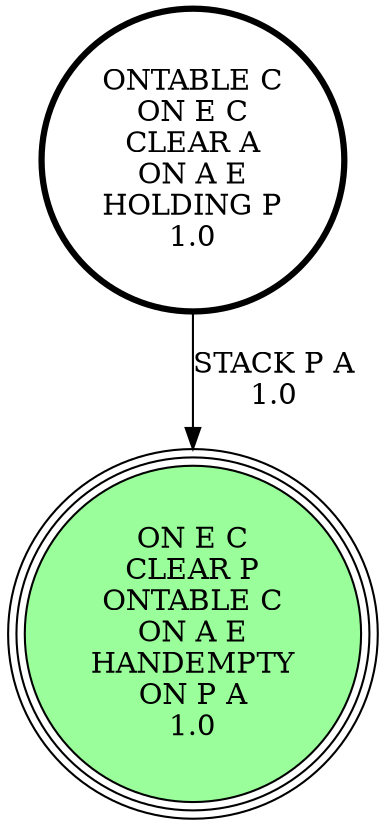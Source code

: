 digraph {
"ONTABLE C\nON E C\nCLEAR A\nON A E\nHOLDING P\n1.0\n" -> "ON E C\nCLEAR P\nONTABLE C\nON A E\nHANDEMPTY\nON P A\n1.0\n"[label="STACK P A\n1.0\n"];
"ON E C\nCLEAR P\nONTABLE C\nON A E\nHANDEMPTY\nON P A\n1.0\n" [shape=circle, style=filled, fillcolor=palegreen1, peripheries=3];
"ONTABLE C\nON E C\nCLEAR A\nON A E\nHOLDING P\n1.0\n" [shape=circle, penwidth=3];
"ON E C\nCLEAR P\nONTABLE C\nON A E\nHANDEMPTY\nON P A\n1.0\n" [shape=circle, style=filled, fillcolor=palegreen1, peripheries=3];
}
